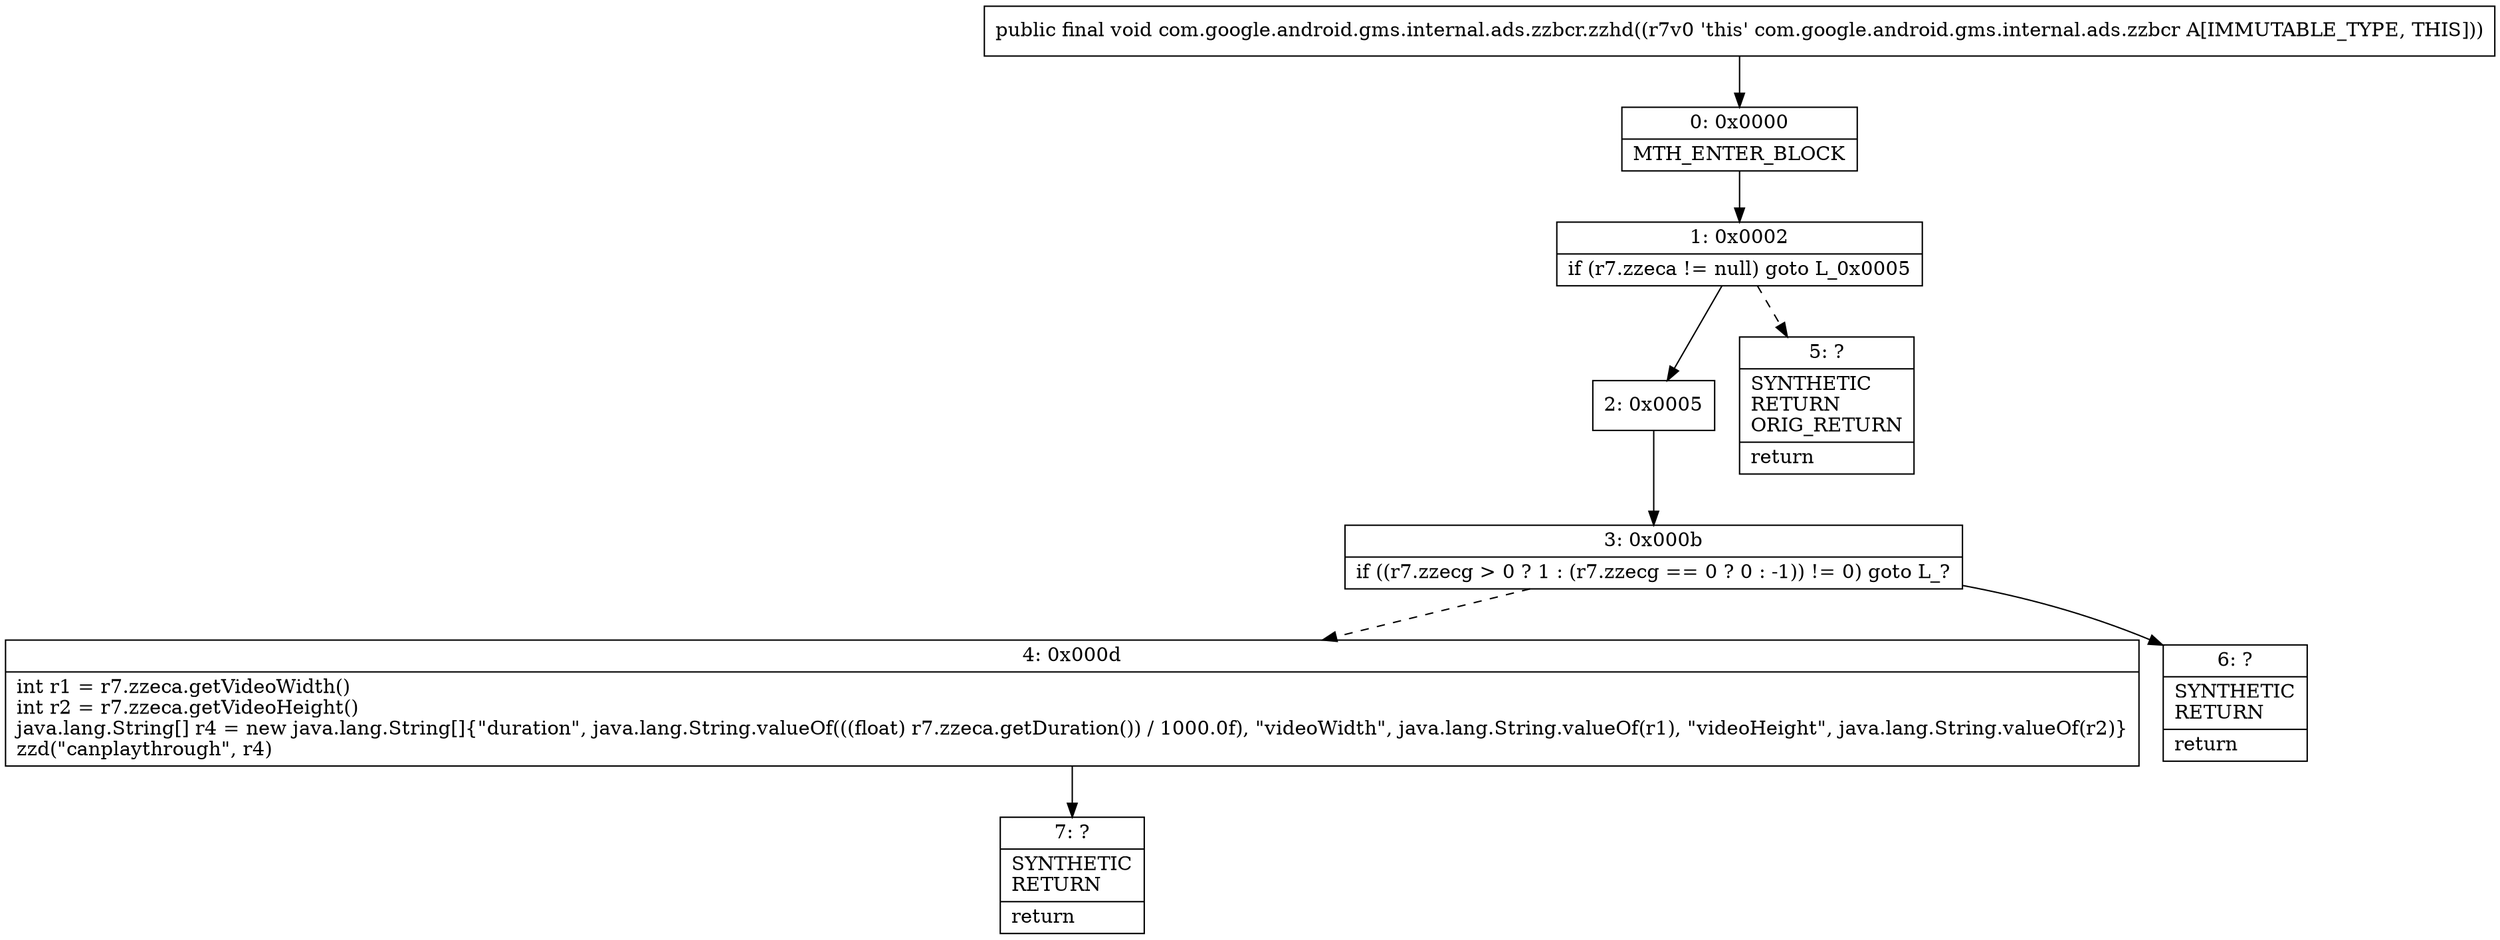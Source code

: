 digraph "CFG forcom.google.android.gms.internal.ads.zzbcr.zzhd()V" {
Node_0 [shape=record,label="{0\:\ 0x0000|MTH_ENTER_BLOCK\l}"];
Node_1 [shape=record,label="{1\:\ 0x0002|if (r7.zzeca != null) goto L_0x0005\l}"];
Node_2 [shape=record,label="{2\:\ 0x0005}"];
Node_3 [shape=record,label="{3\:\ 0x000b|if ((r7.zzecg \> 0 ? 1 : (r7.zzecg == 0 ? 0 : \-1)) != 0) goto L_?\l}"];
Node_4 [shape=record,label="{4\:\ 0x000d|int r1 = r7.zzeca.getVideoWidth()\lint r2 = r7.zzeca.getVideoHeight()\ljava.lang.String[] r4 = new java.lang.String[]\{\"duration\", java.lang.String.valueOf(((float) r7.zzeca.getDuration()) \/ 1000.0f), \"videoWidth\", java.lang.String.valueOf(r1), \"videoHeight\", java.lang.String.valueOf(r2)\}\lzzd(\"canplaythrough\", r4)\l}"];
Node_5 [shape=record,label="{5\:\ ?|SYNTHETIC\lRETURN\lORIG_RETURN\l|return\l}"];
Node_6 [shape=record,label="{6\:\ ?|SYNTHETIC\lRETURN\l|return\l}"];
Node_7 [shape=record,label="{7\:\ ?|SYNTHETIC\lRETURN\l|return\l}"];
MethodNode[shape=record,label="{public final void com.google.android.gms.internal.ads.zzbcr.zzhd((r7v0 'this' com.google.android.gms.internal.ads.zzbcr A[IMMUTABLE_TYPE, THIS])) }"];
MethodNode -> Node_0;
Node_0 -> Node_1;
Node_1 -> Node_2;
Node_1 -> Node_5[style=dashed];
Node_2 -> Node_3;
Node_3 -> Node_4[style=dashed];
Node_3 -> Node_6;
Node_4 -> Node_7;
}

